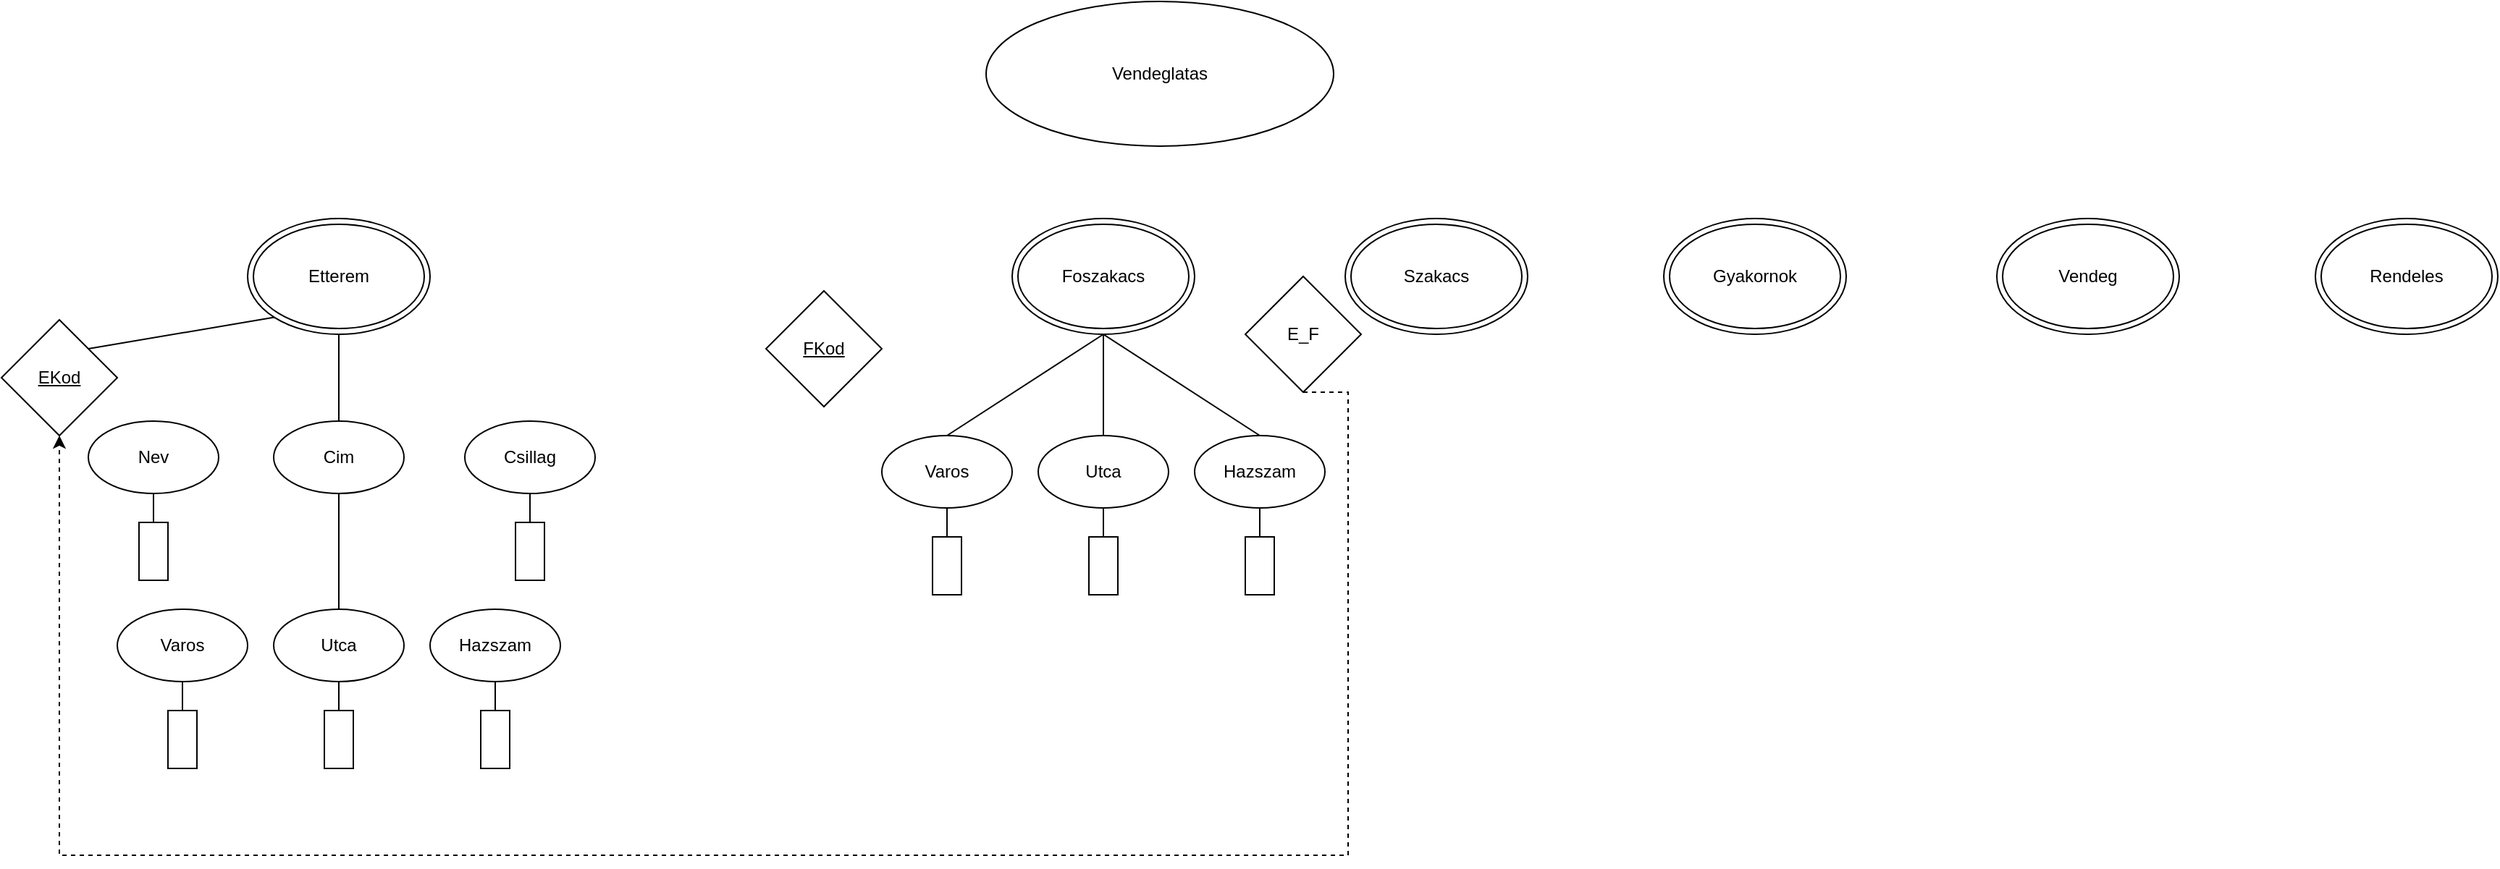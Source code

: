 <mxfile version="28.2.5">
  <diagram name="1 oldal" id="xOZgM8kgcckNMhmHn11Z">
    <mxGraphModel dx="1544" dy="1844" grid="1" gridSize="10" guides="1" tooltips="1" connect="1" arrows="1" fold="1" page="1" pageScale="1" pageWidth="827" pageHeight="1169" math="0" shadow="0">
      <root>
        <mxCell id="0" />
        <mxCell id="1" parent="0" />
        <mxCell id="BK48gbHeqUwAy1_KgZTn-1" value="Vendeglatas" style="ellipse;whiteSpace=wrap;html=1;" vertex="1" parent="1">
          <mxGeometry x="710" y="20" width="240" height="100" as="geometry" />
        </mxCell>
        <mxCell id="BK48gbHeqUwAy1_KgZTn-8" value="Foszakacs" style="ellipse;shape=doubleEllipse;whiteSpace=wrap;html=1;" vertex="1" parent="1">
          <mxGeometry x="728" y="170" width="126" height="80" as="geometry" />
        </mxCell>
        <mxCell id="BK48gbHeqUwAy1_KgZTn-9" value="Szakacs" style="ellipse;shape=doubleEllipse;whiteSpace=wrap;html=1;" vertex="1" parent="1">
          <mxGeometry x="958" y="170" width="126" height="80" as="geometry" />
        </mxCell>
        <mxCell id="BK48gbHeqUwAy1_KgZTn-10" value="Gyakornok" style="ellipse;shape=doubleEllipse;whiteSpace=wrap;html=1;" vertex="1" parent="1">
          <mxGeometry x="1178" y="170" width="126" height="80" as="geometry" />
        </mxCell>
        <mxCell id="BK48gbHeqUwAy1_KgZTn-11" value="Vendeg" style="ellipse;shape=doubleEllipse;whiteSpace=wrap;html=1;" vertex="1" parent="1">
          <mxGeometry x="1408" y="170" width="126" height="80" as="geometry" />
        </mxCell>
        <mxCell id="BK48gbHeqUwAy1_KgZTn-12" value="Rendeles" style="ellipse;shape=doubleEllipse;whiteSpace=wrap;html=1;" vertex="1" parent="1">
          <mxGeometry x="1628" y="170" width="126" height="80" as="geometry" />
        </mxCell>
        <mxCell id="BK48gbHeqUwAy1_KgZTn-13" value="Etterem" style="ellipse;shape=doubleEllipse;whiteSpace=wrap;html=1;" vertex="1" parent="1">
          <mxGeometry x="200" y="170" width="126" height="80" as="geometry" />
        </mxCell>
        <mxCell id="BK48gbHeqUwAy1_KgZTn-25" value="Nev&lt;span style=&quot;color: rgba(0, 0, 0, 0); font-family: monospace; font-size: 0px; text-align: start; text-wrap-mode: nowrap;&quot;&gt;%3CmxGraphModel%3E%3Croot%3E%3CmxCell%20id%3D%220%22%2F%3E%3CmxCell%20id%3D%221%22%20parent%3D%220%22%2F%3E%3CmxCell%20id%3D%222%22%20value%3D%22Foszakacs%22%20style%3D%22ellipse%3Bshape%3DdoubleEllipse%3BwhiteSpace%3Dwrap%3Bhtml%3D1%3B%22%20vertex%3D%221%22%20parent%3D%221%22%3E%3CmxGeometry%20x%3D%22194%22%20y%3D%22170%22%20width%3D%22126%22%20height%3D%2280%22%20as%3D%22geometry%22%2F%3E%3C%2FmxCell%3E%3C%2Froot%3E%3C%2FmxGraphModel%3E&lt;/span&gt;" style="ellipse;whiteSpace=wrap;html=1;" vertex="1" parent="1">
          <mxGeometry x="90" y="310" width="90" height="50" as="geometry" />
        </mxCell>
        <mxCell id="BK48gbHeqUwAy1_KgZTn-28" value="Cim" style="ellipse;whiteSpace=wrap;html=1;" vertex="1" parent="1">
          <mxGeometry x="218" y="310" width="90" height="50" as="geometry" />
        </mxCell>
        <mxCell id="BK48gbHeqUwAy1_KgZTn-29" value="Csillag" style="ellipse;whiteSpace=wrap;html=1;" vertex="1" parent="1">
          <mxGeometry x="350" y="310" width="90" height="50" as="geometry" />
        </mxCell>
        <mxCell id="BK48gbHeqUwAy1_KgZTn-30" value="&lt;u&gt;EKod&lt;/u&gt;" style="rhombus;whiteSpace=wrap;html=1;" vertex="1" parent="1">
          <mxGeometry x="30" y="240" width="80" height="80" as="geometry" />
        </mxCell>
        <mxCell id="BK48gbHeqUwAy1_KgZTn-31" value="Varos" style="ellipse;whiteSpace=wrap;html=1;" vertex="1" parent="1">
          <mxGeometry x="110" y="440" width="90" height="50" as="geometry" />
        </mxCell>
        <mxCell id="BK48gbHeqUwAy1_KgZTn-32" value="Utca" style="ellipse;whiteSpace=wrap;html=1;" vertex="1" parent="1">
          <mxGeometry x="218" y="440" width="90" height="50" as="geometry" />
        </mxCell>
        <mxCell id="BK48gbHeqUwAy1_KgZTn-33" value="Hazszam" style="ellipse;whiteSpace=wrap;html=1;" vertex="1" parent="1">
          <mxGeometry x="326" y="440" width="90" height="50" as="geometry" />
        </mxCell>
        <mxCell id="BK48gbHeqUwAy1_KgZTn-40" value="" style="endArrow=none;;html=1;rounded=0;fontSize=12;startSize=8;endSize=8;curved=1;entryX=0.5;entryY=1;entryDx=0;entryDy=0;exitX=0.5;exitY=0;exitDx=0;exitDy=0;" edge="1" parent="1" source="BK48gbHeqUwAy1_KgZTn-32" target="BK48gbHeqUwAy1_KgZTn-28">
          <mxGeometry width="50" height="50" relative="1" as="geometry">
            <mxPoint x="160" y="420" as="sourcePoint" />
            <mxPoint x="210" y="370" as="targetPoint" />
          </mxGeometry>
        </mxCell>
        <mxCell id="BK48gbHeqUwAy1_KgZTn-43" value="" style="rounded=0;whiteSpace=wrap;html=1;direction=west;" vertex="1" parent="1">
          <mxGeometry x="125" y="380" width="20" height="40" as="geometry" />
        </mxCell>
        <mxCell id="BK48gbHeqUwAy1_KgZTn-45" value="" style="endArrow=none;html=1;rounded=0;fontSize=12;startSize=8;endSize=8;curved=1;entryX=0.5;entryY=1;entryDx=0;entryDy=0;exitX=0.5;exitY=1;exitDx=0;exitDy=0;" edge="1" parent="1" source="BK48gbHeqUwAy1_KgZTn-43" target="BK48gbHeqUwAy1_KgZTn-25">
          <mxGeometry width="50" height="50" relative="1" as="geometry">
            <mxPoint x="160" y="420" as="sourcePoint" />
            <mxPoint x="210" y="370" as="targetPoint" />
          </mxGeometry>
        </mxCell>
        <mxCell id="BK48gbHeqUwAy1_KgZTn-46" value="" style="rounded=0;whiteSpace=wrap;html=1;direction=west;" vertex="1" parent="1">
          <mxGeometry x="385" y="380" width="20" height="40" as="geometry" />
        </mxCell>
        <mxCell id="BK48gbHeqUwAy1_KgZTn-47" value="" style="endArrow=none;html=1;rounded=0;fontSize=12;startSize=8;endSize=8;curved=1;entryX=0.5;entryY=1;entryDx=0;entryDy=0;exitX=0.5;exitY=1;exitDx=0;exitDy=0;" edge="1" parent="1" source="BK48gbHeqUwAy1_KgZTn-46">
          <mxGeometry width="50" height="50" relative="1" as="geometry">
            <mxPoint x="420" y="420" as="sourcePoint" />
            <mxPoint x="395" y="360" as="targetPoint" />
          </mxGeometry>
        </mxCell>
        <mxCell id="BK48gbHeqUwAy1_KgZTn-48" value="" style="rounded=0;whiteSpace=wrap;html=1;direction=west;" vertex="1" parent="1">
          <mxGeometry x="361" y="510" width="20" height="40" as="geometry" />
        </mxCell>
        <mxCell id="BK48gbHeqUwAy1_KgZTn-49" value="" style="endArrow=none;html=1;rounded=0;fontSize=12;startSize=8;endSize=8;curved=1;entryX=0.5;entryY=1;entryDx=0;entryDy=0;exitX=0.5;exitY=1;exitDx=0;exitDy=0;" edge="1" parent="1" source="BK48gbHeqUwAy1_KgZTn-48">
          <mxGeometry width="50" height="50" relative="1" as="geometry">
            <mxPoint x="396" y="550" as="sourcePoint" />
            <mxPoint x="371" y="490" as="targetPoint" />
          </mxGeometry>
        </mxCell>
        <mxCell id="BK48gbHeqUwAy1_KgZTn-50" value="" style="rounded=0;whiteSpace=wrap;html=1;direction=west;" vertex="1" parent="1">
          <mxGeometry x="253" y="510" width="20" height="40" as="geometry" />
        </mxCell>
        <mxCell id="BK48gbHeqUwAy1_KgZTn-51" value="" style="endArrow=none;html=1;rounded=0;fontSize=12;startSize=8;endSize=8;curved=1;entryX=0.5;entryY=1;entryDx=0;entryDy=0;exitX=0.5;exitY=1;exitDx=0;exitDy=0;" edge="1" parent="1" source="BK48gbHeqUwAy1_KgZTn-50">
          <mxGeometry width="50" height="50" relative="1" as="geometry">
            <mxPoint x="288" y="550" as="sourcePoint" />
            <mxPoint x="263" y="490" as="targetPoint" />
          </mxGeometry>
        </mxCell>
        <mxCell id="BK48gbHeqUwAy1_KgZTn-52" value="" style="rounded=0;whiteSpace=wrap;html=1;direction=west;" vertex="1" parent="1">
          <mxGeometry x="145" y="510" width="20" height="40" as="geometry" />
        </mxCell>
        <mxCell id="BK48gbHeqUwAy1_KgZTn-53" value="" style="endArrow=none;html=1;rounded=0;fontSize=12;startSize=8;endSize=8;curved=1;entryX=0.5;entryY=1;entryDx=0;entryDy=0;exitX=0.5;exitY=1;exitDx=0;exitDy=0;" edge="1" parent="1" source="BK48gbHeqUwAy1_KgZTn-52">
          <mxGeometry width="50" height="50" relative="1" as="geometry">
            <mxPoint x="180" y="550" as="sourcePoint" />
            <mxPoint x="155" y="490" as="targetPoint" />
          </mxGeometry>
        </mxCell>
        <mxCell id="BK48gbHeqUwAy1_KgZTn-54" value="" style="endArrow=none;html=1;rounded=0;fontSize=12;startSize=8;endSize=8;curved=1;exitX=1;exitY=0;exitDx=0;exitDy=0;entryX=0;entryY=1;entryDx=0;entryDy=0;" edge="1" parent="1" source="BK48gbHeqUwAy1_KgZTn-30" target="BK48gbHeqUwAy1_KgZTn-13">
          <mxGeometry width="50" height="50" relative="1" as="geometry">
            <mxPoint x="110" y="270" as="sourcePoint" />
            <mxPoint x="160" y="220" as="targetPoint" />
          </mxGeometry>
        </mxCell>
        <mxCell id="BK48gbHeqUwAy1_KgZTn-55" value="Varos" style="ellipse;whiteSpace=wrap;html=1;" vertex="1" parent="1">
          <mxGeometry x="638" y="320" width="90" height="50" as="geometry" />
        </mxCell>
        <mxCell id="BK48gbHeqUwAy1_KgZTn-56" value="Utca" style="ellipse;whiteSpace=wrap;html=1;" vertex="1" parent="1">
          <mxGeometry x="746" y="320" width="90" height="50" as="geometry" />
        </mxCell>
        <mxCell id="BK48gbHeqUwAy1_KgZTn-57" value="Hazszam" style="ellipse;whiteSpace=wrap;html=1;" vertex="1" parent="1">
          <mxGeometry x="854" y="320" width="90" height="50" as="geometry" />
        </mxCell>
        <mxCell id="BK48gbHeqUwAy1_KgZTn-58" value="" style="rounded=0;whiteSpace=wrap;html=1;direction=west;" vertex="1" parent="1">
          <mxGeometry x="889" y="390" width="20" height="40" as="geometry" />
        </mxCell>
        <mxCell id="BK48gbHeqUwAy1_KgZTn-59" value="" style="endArrow=none;html=1;rounded=0;fontSize=12;startSize=8;endSize=8;curved=1;entryX=0.5;entryY=1;entryDx=0;entryDy=0;exitX=0.5;exitY=1;exitDx=0;exitDy=0;" edge="1" parent="1" source="BK48gbHeqUwAy1_KgZTn-58">
          <mxGeometry width="50" height="50" relative="1" as="geometry">
            <mxPoint x="924" y="430" as="sourcePoint" />
            <mxPoint x="899" y="370" as="targetPoint" />
          </mxGeometry>
        </mxCell>
        <mxCell id="BK48gbHeqUwAy1_KgZTn-60" value="" style="rounded=0;whiteSpace=wrap;html=1;direction=west;" vertex="1" parent="1">
          <mxGeometry x="781" y="390" width="20" height="40" as="geometry" />
        </mxCell>
        <mxCell id="BK48gbHeqUwAy1_KgZTn-61" value="" style="endArrow=none;html=1;rounded=0;fontSize=12;startSize=8;endSize=8;curved=1;entryX=0.5;entryY=1;entryDx=0;entryDy=0;exitX=0.5;exitY=1;exitDx=0;exitDy=0;" edge="1" parent="1" source="BK48gbHeqUwAy1_KgZTn-60">
          <mxGeometry width="50" height="50" relative="1" as="geometry">
            <mxPoint x="816" y="430" as="sourcePoint" />
            <mxPoint x="791" y="370" as="targetPoint" />
          </mxGeometry>
        </mxCell>
        <mxCell id="BK48gbHeqUwAy1_KgZTn-62" value="" style="rounded=0;whiteSpace=wrap;html=1;direction=west;" vertex="1" parent="1">
          <mxGeometry x="673" y="390" width="20" height="40" as="geometry" />
        </mxCell>
        <mxCell id="BK48gbHeqUwAy1_KgZTn-63" value="" style="endArrow=none;html=1;rounded=0;fontSize=12;startSize=8;endSize=8;curved=1;entryX=0.5;entryY=1;entryDx=0;entryDy=0;exitX=0.5;exitY=1;exitDx=0;exitDy=0;" edge="1" parent="1" source="BK48gbHeqUwAy1_KgZTn-62">
          <mxGeometry width="50" height="50" relative="1" as="geometry">
            <mxPoint x="708" y="430" as="sourcePoint" />
            <mxPoint x="683" y="370" as="targetPoint" />
          </mxGeometry>
        </mxCell>
        <mxCell id="BK48gbHeqUwAy1_KgZTn-64" value="" style="endArrow=none;html=1;rounded=0;fontSize=12;startSize=8;endSize=8;curved=1;entryX=0.5;entryY=1;entryDx=0;entryDy=0;exitX=0.5;exitY=0;exitDx=0;exitDy=0;" edge="1" parent="1" source="BK48gbHeqUwAy1_KgZTn-56" target="BK48gbHeqUwAy1_KgZTn-8">
          <mxGeometry width="50" height="50" relative="1" as="geometry">
            <mxPoint x="790" y="360" as="sourcePoint" />
            <mxPoint x="840" y="310" as="targetPoint" />
          </mxGeometry>
        </mxCell>
        <mxCell id="BK48gbHeqUwAy1_KgZTn-65" value="" style="endArrow=none;html=1;rounded=0;fontSize=12;startSize=8;endSize=8;curved=1;entryX=0.5;entryY=1;entryDx=0;entryDy=0;exitX=0.5;exitY=0;exitDx=0;exitDy=0;" edge="1" parent="1" source="BK48gbHeqUwAy1_KgZTn-55" target="BK48gbHeqUwAy1_KgZTn-8">
          <mxGeometry width="50" height="50" relative="1" as="geometry">
            <mxPoint x="790" y="360" as="sourcePoint" />
            <mxPoint x="840" y="310" as="targetPoint" />
          </mxGeometry>
        </mxCell>
        <mxCell id="BK48gbHeqUwAy1_KgZTn-66" value="" style="endArrow=none;html=1;rounded=0;fontSize=12;startSize=8;endSize=8;curved=1;entryX=0.5;entryY=1;entryDx=0;entryDy=0;exitX=0.5;exitY=0;exitDx=0;exitDy=0;" edge="1" parent="1" source="BK48gbHeqUwAy1_KgZTn-57" target="BK48gbHeqUwAy1_KgZTn-8">
          <mxGeometry width="50" height="50" relative="1" as="geometry">
            <mxPoint x="790" y="360" as="sourcePoint" />
            <mxPoint x="840" y="310" as="targetPoint" />
          </mxGeometry>
        </mxCell>
        <mxCell id="BK48gbHeqUwAy1_KgZTn-67" value="&lt;u&gt;FKod&lt;/u&gt;" style="rhombus;whiteSpace=wrap;html=1;" vertex="1" parent="1">
          <mxGeometry x="558" y="220" width="80" height="80" as="geometry" />
        </mxCell>
        <mxCell id="BK48gbHeqUwAy1_KgZTn-70" style="edgeStyle=orthogonalEdgeStyle;dashed=1;rounded=0;orthogonalLoop=1;jettySize=auto;html=1;exitX=0.5;exitY=1;exitDx=0;exitDy=0;entryX=0.5;entryY=1;entryDx=0;entryDy=0;fontSize=12;" edge="1" parent="1" source="BK48gbHeqUwAy1_KgZTn-68" target="BK48gbHeqUwAy1_KgZTn-30">
          <mxGeometry relative="1" as="geometry">
            <Array as="points">
              <mxPoint x="960" y="290" />
              <mxPoint x="960" y="610" />
              <mxPoint x="70" y="610" />
            </Array>
          </mxGeometry>
        </mxCell>
        <mxCell id="BK48gbHeqUwAy1_KgZTn-68" value="E_F" style="rhombus;whiteSpace=wrap;html=1;" vertex="1" parent="1">
          <mxGeometry x="889" y="210" width="80" height="80" as="geometry" />
        </mxCell>
        <mxCell id="BK48gbHeqUwAy1_KgZTn-69" value="" style="endArrow=none;html=1;rounded=0;fontSize=12;startSize=8;endSize=8;curved=1;entryX=0.5;entryY=1;entryDx=0;entryDy=0;exitX=0.5;exitY=0;exitDx=0;exitDy=0;" edge="1" parent="1" source="BK48gbHeqUwAy1_KgZTn-28" target="BK48gbHeqUwAy1_KgZTn-13">
          <mxGeometry width="50" height="50" relative="1" as="geometry">
            <mxPoint x="260" y="490" as="sourcePoint" />
            <mxPoint x="310" y="440" as="targetPoint" />
          </mxGeometry>
        </mxCell>
      </root>
    </mxGraphModel>
  </diagram>
</mxfile>
